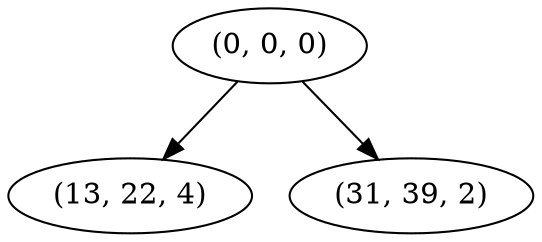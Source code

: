 digraph tree {
    "(0, 0, 0)";
    "(13, 22, 4)";
    "(31, 39, 2)";
    "(0, 0, 0)" -> "(13, 22, 4)";
    "(0, 0, 0)" -> "(31, 39, 2)";
}
